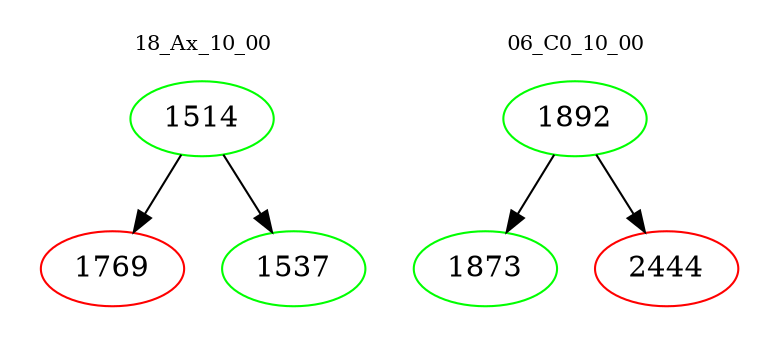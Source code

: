 digraph{
subgraph cluster_0 {
color = white
label = "18_Ax_10_00";
fontsize=10;
T0_1514 [label="1514", color="green"]
T0_1514 -> T0_1769 [color="black"]
T0_1769 [label="1769", color="red"]
T0_1514 -> T0_1537 [color="black"]
T0_1537 [label="1537", color="green"]
}
subgraph cluster_1 {
color = white
label = "06_C0_10_00";
fontsize=10;
T1_1892 [label="1892", color="green"]
T1_1892 -> T1_1873 [color="black"]
T1_1873 [label="1873", color="green"]
T1_1892 -> T1_2444 [color="black"]
T1_2444 [label="2444", color="red"]
}
}
